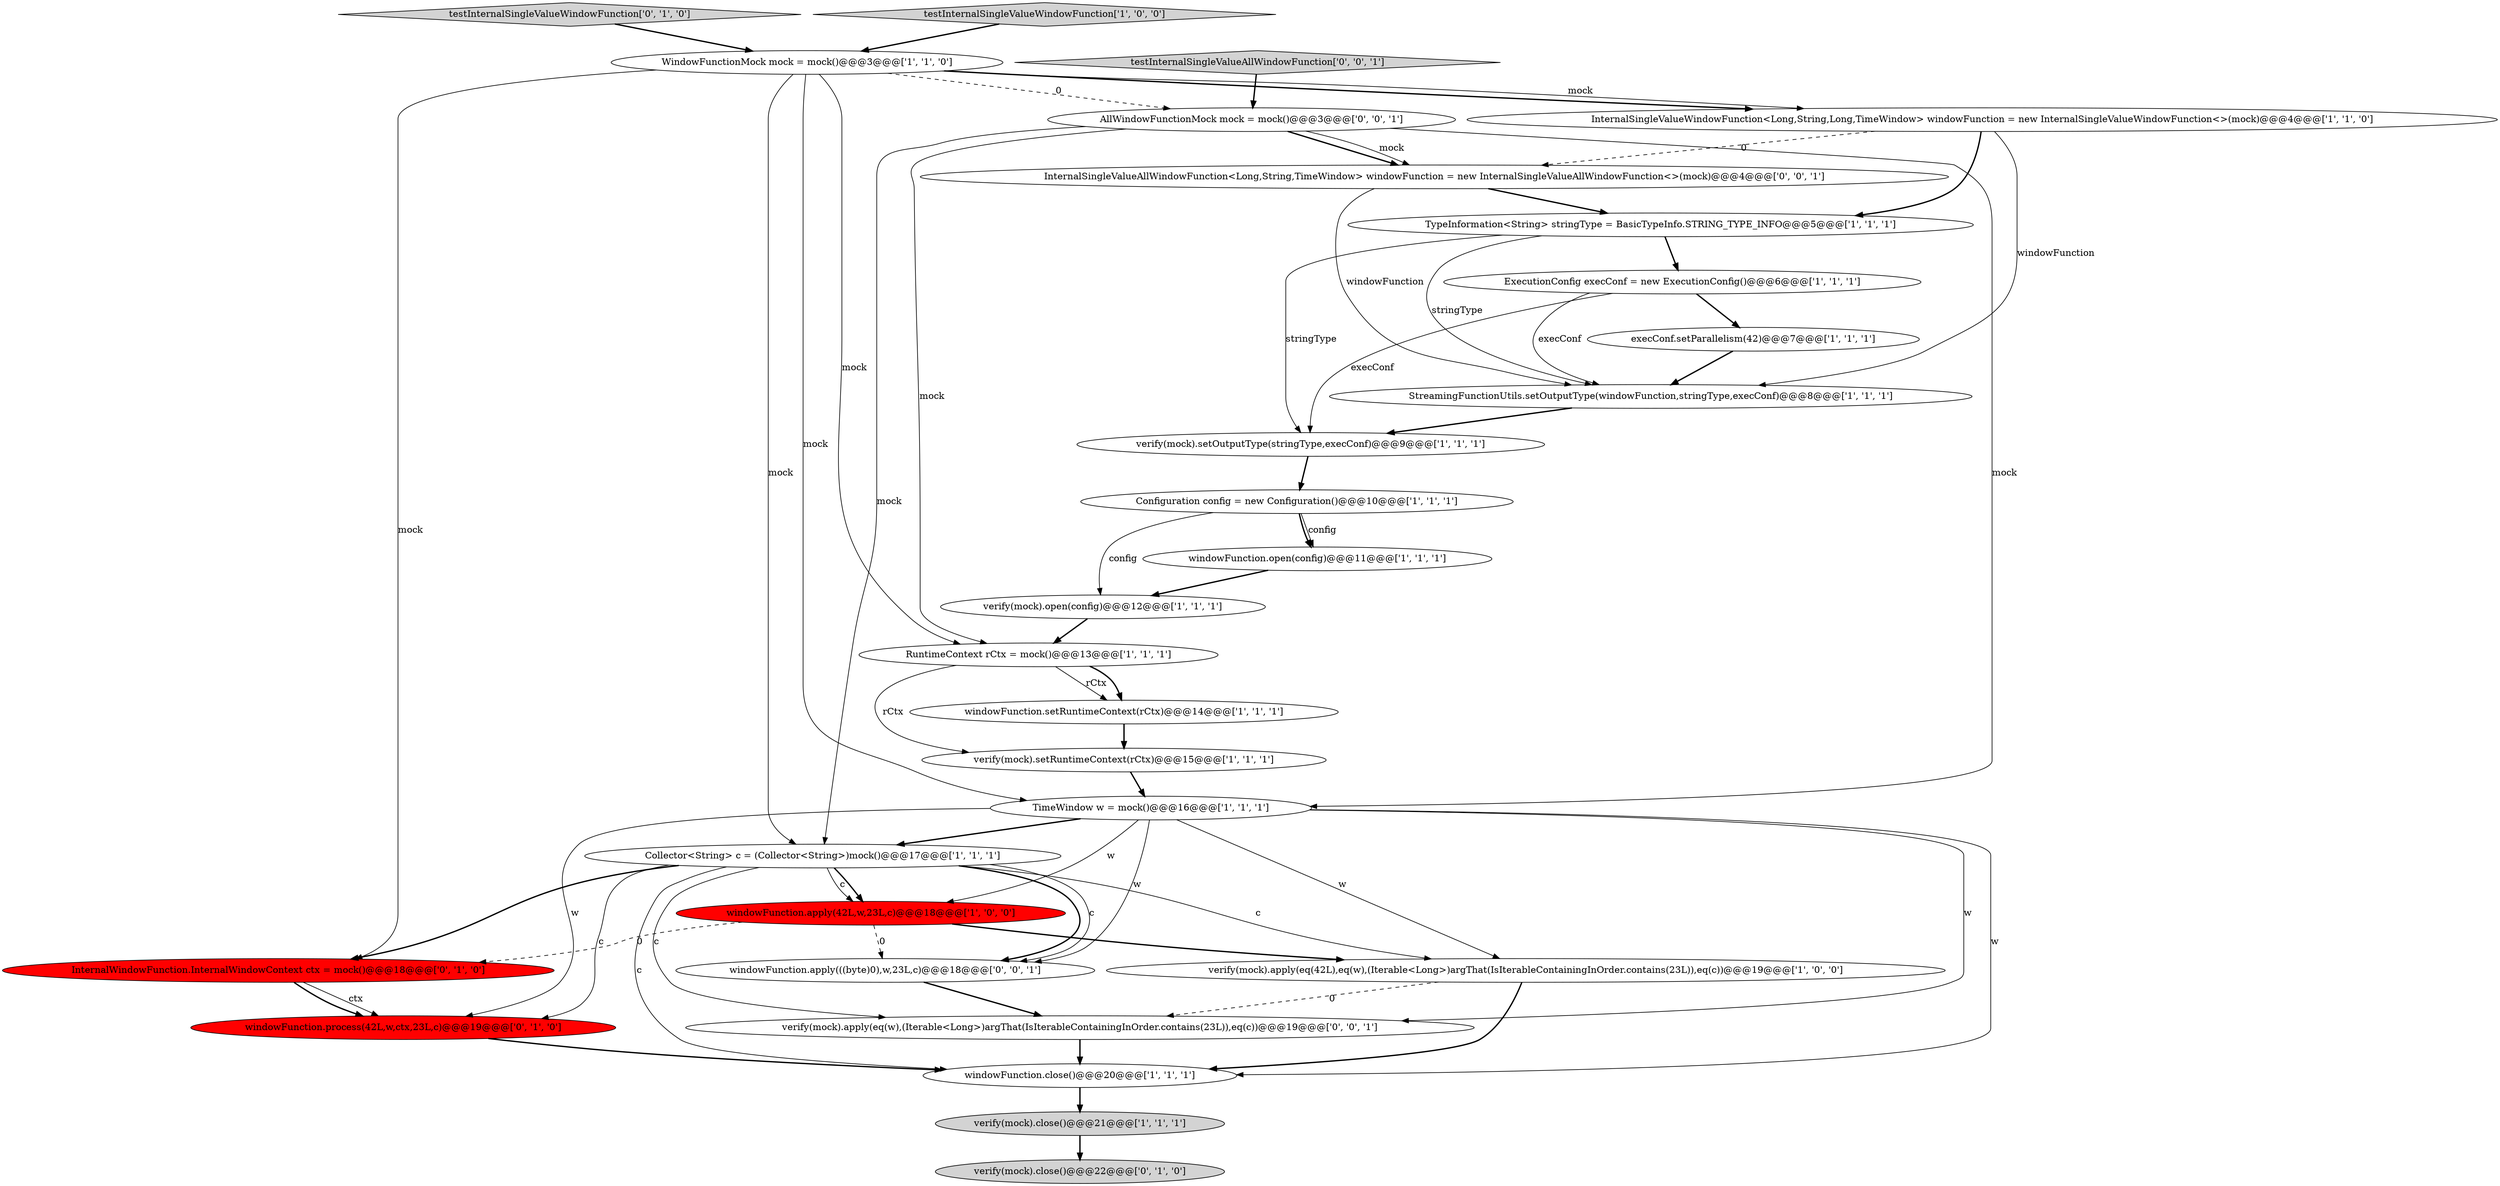 digraph {
22 [style = filled, label = "windowFunction.process(42L,w,ctx,23L,c)@@@19@@@['0', '1', '0']", fillcolor = red, shape = ellipse image = "AAA1AAABBB2BBB"];
9 [style = filled, label = "windowFunction.close()@@@20@@@['1', '1', '1']", fillcolor = white, shape = ellipse image = "AAA0AAABBB1BBB"];
24 [style = filled, label = "AllWindowFunctionMock mock = mock()@@@3@@@['0', '0', '1']", fillcolor = white, shape = ellipse image = "AAA0AAABBB3BBB"];
20 [style = filled, label = "testInternalSingleValueWindowFunction['0', '1', '0']", fillcolor = lightgray, shape = diamond image = "AAA0AAABBB2BBB"];
1 [style = filled, label = "StreamingFunctionUtils.setOutputType(windowFunction,stringType,execConf)@@@8@@@['1', '1', '1']", fillcolor = white, shape = ellipse image = "AAA0AAABBB1BBB"];
13 [style = filled, label = "verify(mock).close()@@@21@@@['1', '1', '1']", fillcolor = lightgray, shape = ellipse image = "AAA0AAABBB1BBB"];
25 [style = filled, label = "InternalSingleValueAllWindowFunction<Long,String,TimeWindow> windowFunction = new InternalSingleValueAllWindowFunction<>(mock)@@@4@@@['0', '0', '1']", fillcolor = white, shape = ellipse image = "AAA0AAABBB3BBB"];
7 [style = filled, label = "ExecutionConfig execConf = new ExecutionConfig()@@@6@@@['1', '1', '1']", fillcolor = white, shape = ellipse image = "AAA0AAABBB1BBB"];
5 [style = filled, label = "windowFunction.open(config)@@@11@@@['1', '1', '1']", fillcolor = white, shape = ellipse image = "AAA0AAABBB1BBB"];
12 [style = filled, label = "WindowFunctionMock mock = mock()@@@3@@@['1', '1', '0']", fillcolor = white, shape = ellipse image = "AAA0AAABBB1BBB"];
17 [style = filled, label = "RuntimeContext rCtx = mock()@@@13@@@['1', '1', '1']", fillcolor = white, shape = ellipse image = "AAA0AAABBB1BBB"];
11 [style = filled, label = "windowFunction.setRuntimeContext(rCtx)@@@14@@@['1', '1', '1']", fillcolor = white, shape = ellipse image = "AAA0AAABBB1BBB"];
23 [style = filled, label = "verify(mock).close()@@@22@@@['0', '1', '0']", fillcolor = lightgray, shape = ellipse image = "AAA0AAABBB2BBB"];
27 [style = filled, label = "testInternalSingleValueAllWindowFunction['0', '0', '1']", fillcolor = lightgray, shape = diamond image = "AAA0AAABBB3BBB"];
3 [style = filled, label = "windowFunction.apply(42L,w,23L,c)@@@18@@@['1', '0', '0']", fillcolor = red, shape = ellipse image = "AAA1AAABBB1BBB"];
26 [style = filled, label = "windowFunction.apply(((byte)0),w,23L,c)@@@18@@@['0', '0', '1']", fillcolor = white, shape = ellipse image = "AAA0AAABBB3BBB"];
18 [style = filled, label = "verify(mock).apply(eq(42L),eq(w),(Iterable<Long>)argThat(IsIterableContainingInOrder.contains(23L)),eq(c))@@@19@@@['1', '0', '0']", fillcolor = white, shape = ellipse image = "AAA0AAABBB1BBB"];
8 [style = filled, label = "TimeWindow w = mock()@@@16@@@['1', '1', '1']", fillcolor = white, shape = ellipse image = "AAA0AAABBB1BBB"];
15 [style = filled, label = "Collector<String> c = (Collector<String>)mock()@@@17@@@['1', '1', '1']", fillcolor = white, shape = ellipse image = "AAA0AAABBB1BBB"];
6 [style = filled, label = "testInternalSingleValueWindowFunction['1', '0', '0']", fillcolor = lightgray, shape = diamond image = "AAA0AAABBB1BBB"];
10 [style = filled, label = "Configuration config = new Configuration()@@@10@@@['1', '1', '1']", fillcolor = white, shape = ellipse image = "AAA0AAABBB1BBB"];
2 [style = filled, label = "TypeInformation<String> stringType = BasicTypeInfo.STRING_TYPE_INFO@@@5@@@['1', '1', '1']", fillcolor = white, shape = ellipse image = "AAA0AAABBB1BBB"];
14 [style = filled, label = "verify(mock).setOutputType(stringType,execConf)@@@9@@@['1', '1', '1']", fillcolor = white, shape = ellipse image = "AAA0AAABBB1BBB"];
21 [style = filled, label = "InternalWindowFunction.InternalWindowContext ctx = mock()@@@18@@@['0', '1', '0']", fillcolor = red, shape = ellipse image = "AAA1AAABBB2BBB"];
4 [style = filled, label = "verify(mock).open(config)@@@12@@@['1', '1', '1']", fillcolor = white, shape = ellipse image = "AAA0AAABBB1BBB"];
0 [style = filled, label = "execConf.setParallelism(42)@@@7@@@['1', '1', '1']", fillcolor = white, shape = ellipse image = "AAA0AAABBB1BBB"];
28 [style = filled, label = "verify(mock).apply(eq(w),(Iterable<Long>)argThat(IsIterableContainingInOrder.contains(23L)),eq(c))@@@19@@@['0', '0', '1']", fillcolor = white, shape = ellipse image = "AAA0AAABBB3BBB"];
19 [style = filled, label = "verify(mock).setRuntimeContext(rCtx)@@@15@@@['1', '1', '1']", fillcolor = white, shape = ellipse image = "AAA0AAABBB1BBB"];
16 [style = filled, label = "InternalSingleValueWindowFunction<Long,String,Long,TimeWindow> windowFunction = new InternalSingleValueWindowFunction<>(mock)@@@4@@@['1', '1', '0']", fillcolor = white, shape = ellipse image = "AAA0AAABBB1BBB"];
24->17 [style = solid, label="mock"];
8->22 [style = solid, label="w"];
12->17 [style = solid, label="mock"];
12->8 [style = solid, label="mock"];
4->17 [style = bold, label=""];
15->9 [style = solid, label="c"];
8->15 [style = bold, label=""];
3->26 [style = dashed, label="0"];
15->3 [style = solid, label="c"];
3->21 [style = dashed, label="0"];
10->4 [style = solid, label="config"];
7->14 [style = solid, label="execConf"];
17->11 [style = solid, label="rCtx"];
8->18 [style = solid, label="w"];
15->21 [style = bold, label=""];
16->25 [style = dashed, label="0"];
8->9 [style = solid, label="w"];
22->9 [style = bold, label=""];
14->10 [style = bold, label=""];
7->1 [style = solid, label="execConf"];
28->9 [style = bold, label=""];
7->0 [style = bold, label=""];
16->1 [style = solid, label="windowFunction"];
21->22 [style = solid, label="ctx"];
25->1 [style = solid, label="windowFunction"];
12->16 [style = bold, label=""];
16->2 [style = bold, label=""];
11->19 [style = bold, label=""];
15->3 [style = bold, label=""];
2->1 [style = solid, label="stringType"];
12->21 [style = solid, label="mock"];
8->28 [style = solid, label="w"];
17->11 [style = bold, label=""];
25->2 [style = bold, label=""];
19->8 [style = bold, label=""];
15->26 [style = bold, label=""];
3->18 [style = bold, label=""];
15->18 [style = solid, label="c"];
10->5 [style = solid, label="config"];
10->5 [style = bold, label=""];
24->8 [style = solid, label="mock"];
24->15 [style = solid, label="mock"];
15->22 [style = solid, label="c"];
21->22 [style = bold, label=""];
0->1 [style = bold, label=""];
24->25 [style = bold, label=""];
15->26 [style = solid, label="c"];
12->15 [style = solid, label="mock"];
5->4 [style = bold, label=""];
12->24 [style = dashed, label="0"];
20->12 [style = bold, label=""];
18->9 [style = bold, label=""];
13->23 [style = bold, label=""];
18->28 [style = dashed, label="0"];
8->3 [style = solid, label="w"];
1->14 [style = bold, label=""];
27->24 [style = bold, label=""];
26->28 [style = bold, label=""];
2->7 [style = bold, label=""];
17->19 [style = solid, label="rCtx"];
24->25 [style = solid, label="mock"];
12->16 [style = solid, label="mock"];
2->14 [style = solid, label="stringType"];
15->28 [style = solid, label="c"];
9->13 [style = bold, label=""];
8->26 [style = solid, label="w"];
6->12 [style = bold, label=""];
}

